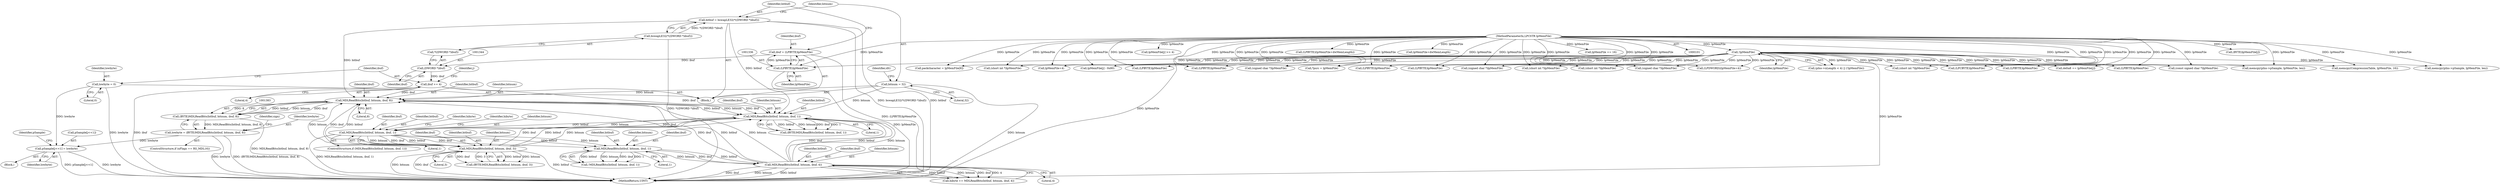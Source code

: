 digraph "1_gstreamer_bc2cdd57d549ab3ba59782e9b395d0cd683fd3ac@array" {
"1001455" [label="(Call,pSample[j<<1] = lowbyte)"];
"1001355" [label="(Call,lowbyte = 0)"];
"1001380" [label="(Call,lowbyte = (BYTE)MDLReadBits(bitbuf, bitnum, ibuf, 8))"];
"1001382" [label="(Call,(BYTE)MDLReadBits(bitbuf, bitnum, ibuf, 8))"];
"1001384" [label="(Call,MDLReadBits(bitbuf, bitnum, ibuf, 8))"];
"1001339" [label="(Call,bitbuf = bswapLE32(*((DWORD *)ibuf)))"];
"1001341" [label="(Call,bswapLE32(*((DWORD *)ibuf)))"];
"1001409" [label="(Call,MDLReadBits(bitbuf, bitnum, ibuf, 3))"];
"1001399" [label="(Call,MDLReadBits(bitbuf, bitnum, ibuf, 1))"];
"1001393" [label="(Call,MDLReadBits(bitbuf, bitnum, ibuf, 1))"];
"1001431" [label="(Call,MDLReadBits(bitbuf, bitnum, ibuf, 4))"];
"1001421" [label="(Call,MDLReadBits(bitbuf, bitnum, ibuf, 1))"];
"1001347" [label="(Call,bitnum = 32)"];
"1001358" [label="(Call,ibuf += 4)"];
"1001343" [label="(Call,(DWORD *)ibuf)"];
"1001333" [label="(Call,ibuf = (LPBYTE)lpMemFile)"];
"1001335" [label="(Call,(LPBYTE)lpMemFile)"];
"1000129" [label="(Call,!lpMemFile)"];
"1000104" [label="(MethodParameterIn,LPCSTR lpMemFile)"];
"1001429" [label="(Call,hibyte += MDLReadBits(bitbuf, bitnum, ibuf, 4))"];
"1000265" [label="(Call,(const signed char *)lpMemFile)"];
"1001341" [label="(Call,bswapLE32(*((DWORD *)ibuf)))"];
"1001323" [label="(Block,)"];
"1001565" [label="(Call,(LPBYTE)lpMemFile)"];
"1001455" [label="(Call,pSample[j<<1] = lowbyte)"];
"1001407" [label="(Call,(BYTE)MDLReadBits(bitbuf, bitnum, ibuf, 3))"];
"1001412" [label="(Identifier,ibuf)"];
"1001342" [label="(Call,*((DWORD *)ibuf))"];
"1001380" [label="(Call,lowbyte = (BYTE)MDLReadBits(bitbuf, bitnum, ibuf, 8))"];
"1001345" [label="(Identifier,ibuf)"];
"1001272" [label="(Call,delta8 += lpMemFile[j])"];
"1001359" [label="(Identifier,ibuf)"];
"1001421" [label="(Call,MDLReadBits(bitbuf, bitnum, ibuf, 1))"];
"1001432" [label="(Identifier,bitbuf)"];
"1001410" [label="(Identifier,bitbuf)"];
"1000957" [label="(Call,(LPBYTE)lpMemFile)"];
"1000345" [label="(Call,(BYTE)lpMemFile[j])"];
"1002045" [label="(MethodReturn,UINT)"];
"1002009" [label="(Call,memcpy(pIns->pSample, lpMemFile, len))"];
"1001456" [label="(Call,pSample[j<<1])"];
"1001394" [label="(Identifier,bitbuf)"];
"1001391" [label="(Call,(BYTE)MDLReadBits(bitbuf, bitnum, ibuf, 1))"];
"1000104" [label="(MethodParameterIn,LPCSTR lpMemFile)"];
"1000314" [label="(Call,memcpy(CompressionTable, lpMemFile, 16))"];
"1001340" [label="(Identifier,bitbuf)"];
"1001423" [label="(Identifier,bitnum)"];
"1001387" [label="(Identifier,ibuf)"];
"1001364" [label="(Identifier,j)"];
"1001355" [label="(Call,lowbyte = 0)"];
"1000466" [label="(Call,memcpy(pIns->pSample, lpMemFile, len))"];
"1001180" [label="(Call,packcharacter = lpMemFile[8])"];
"1001464" [label="(Identifier,pSample)"];
"1001425" [label="(Literal,1)"];
"1001397" [label="(Literal,1)"];
"1001339" [label="(Call,bitbuf = bswapLE32(*((DWORD *)ibuf)))"];
"1001454" [label="(Block,)"];
"1001406" [label="(Identifier,hibyte)"];
"1001434" [label="(Identifier,ibuf)"];
"1001384" [label="(Call,MDLReadBits(bitbuf, bitnum, ibuf, 8))"];
"1001106" [label="(Call,(short int *)lpMemFile)"];
"1001199" [label="(Call,lpMemFile+4)"];
"1001433" [label="(Identifier,bitnum)"];
"1001357" [label="(Literal,0)"];
"1001396" [label="(Identifier,ibuf)"];
"1000238" [label="(Call,lpMemFile[j] - 0x80)"];
"1001424" [label="(Identifier,ibuf)"];
"1001335" [label="(Call,(LPBYTE)lpMemFile)"];
"1001738" [label="(Call,(LPBYTE)lpMemFile)"];
"1001348" [label="(Identifier,bitnum)"];
"1001411" [label="(Identifier,bitnum)"];
"1000972" [label="(Call,(LPBYTE)lpMemFile)"];
"1001431" [label="(Call,MDLReadBits(bitbuf, bitnum, ibuf, 4))"];
"1001343" [label="(Call,(DWORD *)ibuf)"];
"1001398" [label="(ControlStructure,if (MDLReadBits(bitbuf, bitnum, ibuf, 1)))"];
"1001393" [label="(Call,MDLReadBits(bitbuf, bitnum, ibuf, 1))"];
"1000130" [label="(Identifier,lpMemFile)"];
"1000355" [label="(Call,lpMemFile[j] >> 4)"];
"1000537" [label="(Call,(signed char *)lpMemFile)"];
"1001176" [label="(Call,*psrc = lpMemFile)"];
"1001015" [label="(Call,(LPBYTE)lpMemFile)"];
"1001401" [label="(Identifier,bitnum)"];
"1001403" [label="(Literal,1)"];
"1001352" [label="(Identifier,dlt)"];
"1001390" [label="(Identifier,sign)"];
"1001382" [label="(Call,(BYTE)MDLReadBits(bitbuf, bitnum, ibuf, 8))"];
"1000129" [label="(Call,!lpMemFile)"];
"1001500" [label="(Call,(LPBYTE)lpMemFile)"];
"1001376" [label="(ControlStructure,if (nFlags == RS_MDL16))"];
"1001388" [label="(Literal,8)"];
"1001422" [label="(Identifier,bitbuf)"];
"1001360" [label="(Literal,4)"];
"1001506" [label="(Call,(LPBYTE)(lpMemFile+dwMemLength))"];
"1001413" [label="(Literal,3)"];
"1001402" [label="(Identifier,ibuf)"];
"1000643" [label="(Call,(signed char *)lpMemFile)"];
"1001508" [label="(Call,lpMemFile+dwMemLength)"];
"1000844" [label="(Call,(short int *)lpMemFile)"];
"1001356" [label="(Identifier,lowbyte)"];
"1000420" [label="(Call,(short int *)lpMemFile)"];
"1000729" [label="(Call,(signed char *)lpMemFile)"];
"1001420" [label="(Call,!MDLReadBits(bitbuf, bitnum, ibuf, 1))"];
"1001400" [label="(Identifier,bitbuf)"];
"1001334" [label="(Identifier,ibuf)"];
"1001409" [label="(Call,MDLReadBits(bitbuf, bitnum, ibuf, 3))"];
"1001358" [label="(Call,ibuf += 4)"];
"1001197" [label="(Call,(LPDWORD)(lpMemFile+4))"];
"1001435" [label="(Literal,4)"];
"1001461" [label="(Identifier,lowbyte)"];
"1000123" [label="(Call,(pIns->nLength < 4) || (!lpMemFile))"];
"1001385" [label="(Identifier,bitbuf)"];
"1000318" [label="(Call,lpMemFile += 16)"];
"1001381" [label="(Identifier,lowbyte)"];
"1001395" [label="(Identifier,bitnum)"];
"1001333" [label="(Call,ibuf = (LPBYTE)lpMemFile)"];
"1001386" [label="(Identifier,bitnum)"];
"1001347" [label="(Call,bitnum = 32)"];
"1000592" [label="(Call,(short int *)lpMemFile)"];
"1001923" [label="(Call,(LPCBYTE)lpMemFile)"];
"1001349" [label="(Literal,32)"];
"1001337" [label="(Identifier,lpMemFile)"];
"1001399" [label="(Call,MDLReadBits(bitbuf, bitnum, ibuf, 1))"];
"1001417" [label="(Identifier,hibyte)"];
"1001455" -> "1001454"  [label="AST: "];
"1001455" -> "1001461"  [label="CFG: "];
"1001456" -> "1001455"  [label="AST: "];
"1001461" -> "1001455"  [label="AST: "];
"1001464" -> "1001455"  [label="CFG: "];
"1001455" -> "1002045"  [label="DDG: lowbyte"];
"1001455" -> "1002045"  [label="DDG: pSample[j<<1]"];
"1001355" -> "1001455"  [label="DDG: lowbyte"];
"1001380" -> "1001455"  [label="DDG: lowbyte"];
"1001355" -> "1001323"  [label="AST: "];
"1001355" -> "1001357"  [label="CFG: "];
"1001356" -> "1001355"  [label="AST: "];
"1001357" -> "1001355"  [label="AST: "];
"1001359" -> "1001355"  [label="CFG: "];
"1001355" -> "1002045"  [label="DDG: lowbyte"];
"1001380" -> "1001376"  [label="AST: "];
"1001380" -> "1001382"  [label="CFG: "];
"1001381" -> "1001380"  [label="AST: "];
"1001382" -> "1001380"  [label="AST: "];
"1001390" -> "1001380"  [label="CFG: "];
"1001380" -> "1002045"  [label="DDG: (BYTE)MDLReadBits(bitbuf, bitnum, ibuf, 8)"];
"1001380" -> "1002045"  [label="DDG: lowbyte"];
"1001382" -> "1001380"  [label="DDG: MDLReadBits(bitbuf, bitnum, ibuf, 8)"];
"1001382" -> "1001384"  [label="CFG: "];
"1001383" -> "1001382"  [label="AST: "];
"1001384" -> "1001382"  [label="AST: "];
"1001382" -> "1002045"  [label="DDG: MDLReadBits(bitbuf, bitnum, ibuf, 8)"];
"1001384" -> "1001382"  [label="DDG: bitbuf"];
"1001384" -> "1001382"  [label="DDG: bitnum"];
"1001384" -> "1001382"  [label="DDG: ibuf"];
"1001384" -> "1001382"  [label="DDG: 8"];
"1001384" -> "1001388"  [label="CFG: "];
"1001385" -> "1001384"  [label="AST: "];
"1001386" -> "1001384"  [label="AST: "];
"1001387" -> "1001384"  [label="AST: "];
"1001388" -> "1001384"  [label="AST: "];
"1001339" -> "1001384"  [label="DDG: bitbuf"];
"1001409" -> "1001384"  [label="DDG: bitbuf"];
"1001409" -> "1001384"  [label="DDG: bitnum"];
"1001409" -> "1001384"  [label="DDG: ibuf"];
"1001431" -> "1001384"  [label="DDG: bitbuf"];
"1001431" -> "1001384"  [label="DDG: bitnum"];
"1001431" -> "1001384"  [label="DDG: ibuf"];
"1001347" -> "1001384"  [label="DDG: bitnum"];
"1001358" -> "1001384"  [label="DDG: ibuf"];
"1001384" -> "1001393"  [label="DDG: bitbuf"];
"1001384" -> "1001393"  [label="DDG: bitnum"];
"1001384" -> "1001393"  [label="DDG: ibuf"];
"1001339" -> "1001323"  [label="AST: "];
"1001339" -> "1001341"  [label="CFG: "];
"1001340" -> "1001339"  [label="AST: "];
"1001341" -> "1001339"  [label="AST: "];
"1001348" -> "1001339"  [label="CFG: "];
"1001339" -> "1002045"  [label="DDG: bswapLE32(*((DWORD *)ibuf))"];
"1001339" -> "1002045"  [label="DDG: bitbuf"];
"1001341" -> "1001339"  [label="DDG: *((DWORD *)ibuf)"];
"1001339" -> "1001393"  [label="DDG: bitbuf"];
"1001341" -> "1001342"  [label="CFG: "];
"1001342" -> "1001341"  [label="AST: "];
"1001341" -> "1002045"  [label="DDG: *((DWORD *)ibuf)"];
"1001409" -> "1001407"  [label="AST: "];
"1001409" -> "1001413"  [label="CFG: "];
"1001410" -> "1001409"  [label="AST: "];
"1001411" -> "1001409"  [label="AST: "];
"1001412" -> "1001409"  [label="AST: "];
"1001413" -> "1001409"  [label="AST: "];
"1001407" -> "1001409"  [label="CFG: "];
"1001409" -> "1002045"  [label="DDG: bitbuf"];
"1001409" -> "1002045"  [label="DDG: bitnum"];
"1001409" -> "1002045"  [label="DDG: ibuf"];
"1001409" -> "1001393"  [label="DDG: bitbuf"];
"1001409" -> "1001393"  [label="DDG: bitnum"];
"1001409" -> "1001393"  [label="DDG: ibuf"];
"1001409" -> "1001407"  [label="DDG: bitbuf"];
"1001409" -> "1001407"  [label="DDG: bitnum"];
"1001409" -> "1001407"  [label="DDG: ibuf"];
"1001409" -> "1001407"  [label="DDG: 3"];
"1001399" -> "1001409"  [label="DDG: bitbuf"];
"1001399" -> "1001409"  [label="DDG: bitnum"];
"1001399" -> "1001409"  [label="DDG: ibuf"];
"1001399" -> "1001398"  [label="AST: "];
"1001399" -> "1001403"  [label="CFG: "];
"1001400" -> "1001399"  [label="AST: "];
"1001401" -> "1001399"  [label="AST: "];
"1001402" -> "1001399"  [label="AST: "];
"1001403" -> "1001399"  [label="AST: "];
"1001406" -> "1001399"  [label="CFG: "];
"1001417" -> "1001399"  [label="CFG: "];
"1001399" -> "1002045"  [label="DDG: MDLReadBits(bitbuf, bitnum, ibuf, 1)"];
"1001393" -> "1001399"  [label="DDG: bitbuf"];
"1001393" -> "1001399"  [label="DDG: bitnum"];
"1001393" -> "1001399"  [label="DDG: ibuf"];
"1001399" -> "1001421"  [label="DDG: bitbuf"];
"1001399" -> "1001421"  [label="DDG: bitnum"];
"1001399" -> "1001421"  [label="DDG: ibuf"];
"1001393" -> "1001391"  [label="AST: "];
"1001393" -> "1001397"  [label="CFG: "];
"1001394" -> "1001393"  [label="AST: "];
"1001395" -> "1001393"  [label="AST: "];
"1001396" -> "1001393"  [label="AST: "];
"1001397" -> "1001393"  [label="AST: "];
"1001391" -> "1001393"  [label="CFG: "];
"1001393" -> "1001391"  [label="DDG: bitbuf"];
"1001393" -> "1001391"  [label="DDG: bitnum"];
"1001393" -> "1001391"  [label="DDG: ibuf"];
"1001393" -> "1001391"  [label="DDG: 1"];
"1001431" -> "1001393"  [label="DDG: bitbuf"];
"1001431" -> "1001393"  [label="DDG: bitnum"];
"1001431" -> "1001393"  [label="DDG: ibuf"];
"1001347" -> "1001393"  [label="DDG: bitnum"];
"1001358" -> "1001393"  [label="DDG: ibuf"];
"1001431" -> "1001429"  [label="AST: "];
"1001431" -> "1001435"  [label="CFG: "];
"1001432" -> "1001431"  [label="AST: "];
"1001433" -> "1001431"  [label="AST: "];
"1001434" -> "1001431"  [label="AST: "];
"1001435" -> "1001431"  [label="AST: "];
"1001429" -> "1001431"  [label="CFG: "];
"1001431" -> "1002045"  [label="DDG: bitnum"];
"1001431" -> "1002045"  [label="DDG: bitbuf"];
"1001431" -> "1002045"  [label="DDG: ibuf"];
"1001431" -> "1001429"  [label="DDG: bitbuf"];
"1001431" -> "1001429"  [label="DDG: bitnum"];
"1001431" -> "1001429"  [label="DDG: ibuf"];
"1001431" -> "1001429"  [label="DDG: 4"];
"1001421" -> "1001431"  [label="DDG: bitbuf"];
"1001421" -> "1001431"  [label="DDG: bitnum"];
"1001421" -> "1001431"  [label="DDG: ibuf"];
"1001421" -> "1001420"  [label="AST: "];
"1001421" -> "1001425"  [label="CFG: "];
"1001422" -> "1001421"  [label="AST: "];
"1001423" -> "1001421"  [label="AST: "];
"1001424" -> "1001421"  [label="AST: "];
"1001425" -> "1001421"  [label="AST: "];
"1001420" -> "1001421"  [label="CFG: "];
"1001421" -> "1001420"  [label="DDG: bitbuf"];
"1001421" -> "1001420"  [label="DDG: bitnum"];
"1001421" -> "1001420"  [label="DDG: ibuf"];
"1001421" -> "1001420"  [label="DDG: 1"];
"1001347" -> "1001323"  [label="AST: "];
"1001347" -> "1001349"  [label="CFG: "];
"1001348" -> "1001347"  [label="AST: "];
"1001349" -> "1001347"  [label="AST: "];
"1001352" -> "1001347"  [label="CFG: "];
"1001347" -> "1002045"  [label="DDG: bitnum"];
"1001358" -> "1001323"  [label="AST: "];
"1001358" -> "1001360"  [label="CFG: "];
"1001359" -> "1001358"  [label="AST: "];
"1001360" -> "1001358"  [label="AST: "];
"1001364" -> "1001358"  [label="CFG: "];
"1001358" -> "1002045"  [label="DDG: ibuf"];
"1001343" -> "1001358"  [label="DDG: ibuf"];
"1001343" -> "1001342"  [label="AST: "];
"1001343" -> "1001345"  [label="CFG: "];
"1001344" -> "1001343"  [label="AST: "];
"1001345" -> "1001343"  [label="AST: "];
"1001342" -> "1001343"  [label="CFG: "];
"1001333" -> "1001343"  [label="DDG: ibuf"];
"1001333" -> "1001323"  [label="AST: "];
"1001333" -> "1001335"  [label="CFG: "];
"1001334" -> "1001333"  [label="AST: "];
"1001335" -> "1001333"  [label="AST: "];
"1001340" -> "1001333"  [label="CFG: "];
"1001333" -> "1002045"  [label="DDG: (LPBYTE)lpMemFile"];
"1001335" -> "1001333"  [label="DDG: lpMemFile"];
"1001335" -> "1001337"  [label="CFG: "];
"1001336" -> "1001335"  [label="AST: "];
"1001337" -> "1001335"  [label="AST: "];
"1001335" -> "1002045"  [label="DDG: lpMemFile"];
"1000129" -> "1001335"  [label="DDG: lpMemFile"];
"1000104" -> "1001335"  [label="DDG: lpMemFile"];
"1000129" -> "1000123"  [label="AST: "];
"1000129" -> "1000130"  [label="CFG: "];
"1000130" -> "1000129"  [label="AST: "];
"1000123" -> "1000129"  [label="CFG: "];
"1000129" -> "1002045"  [label="DDG: lpMemFile"];
"1000129" -> "1000123"  [label="DDG: lpMemFile"];
"1000104" -> "1000129"  [label="DDG: lpMemFile"];
"1000129" -> "1000238"  [label="DDG: lpMemFile"];
"1000129" -> "1000265"  [label="DDG: lpMemFile"];
"1000129" -> "1000314"  [label="DDG: lpMemFile"];
"1000129" -> "1000420"  [label="DDG: lpMemFile"];
"1000129" -> "1000466"  [label="DDG: lpMemFile"];
"1000129" -> "1000537"  [label="DDG: lpMemFile"];
"1000129" -> "1000592"  [label="DDG: lpMemFile"];
"1000129" -> "1000643"  [label="DDG: lpMemFile"];
"1000129" -> "1000729"  [label="DDG: lpMemFile"];
"1000129" -> "1000844"  [label="DDG: lpMemFile"];
"1000129" -> "1000957"  [label="DDG: lpMemFile"];
"1000129" -> "1000972"  [label="DDG: lpMemFile"];
"1000129" -> "1001015"  [label="DDG: lpMemFile"];
"1000129" -> "1001106"  [label="DDG: lpMemFile"];
"1000129" -> "1001176"  [label="DDG: lpMemFile"];
"1000129" -> "1001180"  [label="DDG: lpMemFile"];
"1000129" -> "1001197"  [label="DDG: lpMemFile"];
"1000129" -> "1001199"  [label="DDG: lpMemFile"];
"1000129" -> "1001272"  [label="DDG: lpMemFile"];
"1000129" -> "1001500"  [label="DDG: lpMemFile"];
"1000129" -> "1001565"  [label="DDG: lpMemFile"];
"1000129" -> "1001738"  [label="DDG: lpMemFile"];
"1000129" -> "1001923"  [label="DDG: lpMemFile"];
"1000129" -> "1002009"  [label="DDG: lpMemFile"];
"1000104" -> "1000101"  [label="AST: "];
"1000104" -> "1002045"  [label="DDG: lpMemFile"];
"1000104" -> "1000238"  [label="DDG: lpMemFile"];
"1000104" -> "1000265"  [label="DDG: lpMemFile"];
"1000104" -> "1000314"  [label="DDG: lpMemFile"];
"1000104" -> "1000318"  [label="DDG: lpMemFile"];
"1000104" -> "1000345"  [label="DDG: lpMemFile"];
"1000104" -> "1000355"  [label="DDG: lpMemFile"];
"1000104" -> "1000420"  [label="DDG: lpMemFile"];
"1000104" -> "1000466"  [label="DDG: lpMemFile"];
"1000104" -> "1000537"  [label="DDG: lpMemFile"];
"1000104" -> "1000592"  [label="DDG: lpMemFile"];
"1000104" -> "1000643"  [label="DDG: lpMemFile"];
"1000104" -> "1000729"  [label="DDG: lpMemFile"];
"1000104" -> "1000844"  [label="DDG: lpMemFile"];
"1000104" -> "1000957"  [label="DDG: lpMemFile"];
"1000104" -> "1000972"  [label="DDG: lpMemFile"];
"1000104" -> "1001015"  [label="DDG: lpMemFile"];
"1000104" -> "1001106"  [label="DDG: lpMemFile"];
"1000104" -> "1001176"  [label="DDG: lpMemFile"];
"1000104" -> "1001180"  [label="DDG: lpMemFile"];
"1000104" -> "1001197"  [label="DDG: lpMemFile"];
"1000104" -> "1001199"  [label="DDG: lpMemFile"];
"1000104" -> "1001272"  [label="DDG: lpMemFile"];
"1000104" -> "1001500"  [label="DDG: lpMemFile"];
"1000104" -> "1001506"  [label="DDG: lpMemFile"];
"1000104" -> "1001508"  [label="DDG: lpMemFile"];
"1000104" -> "1001565"  [label="DDG: lpMemFile"];
"1000104" -> "1001738"  [label="DDG: lpMemFile"];
"1000104" -> "1001923"  [label="DDG: lpMemFile"];
"1000104" -> "1002009"  [label="DDG: lpMemFile"];
}

